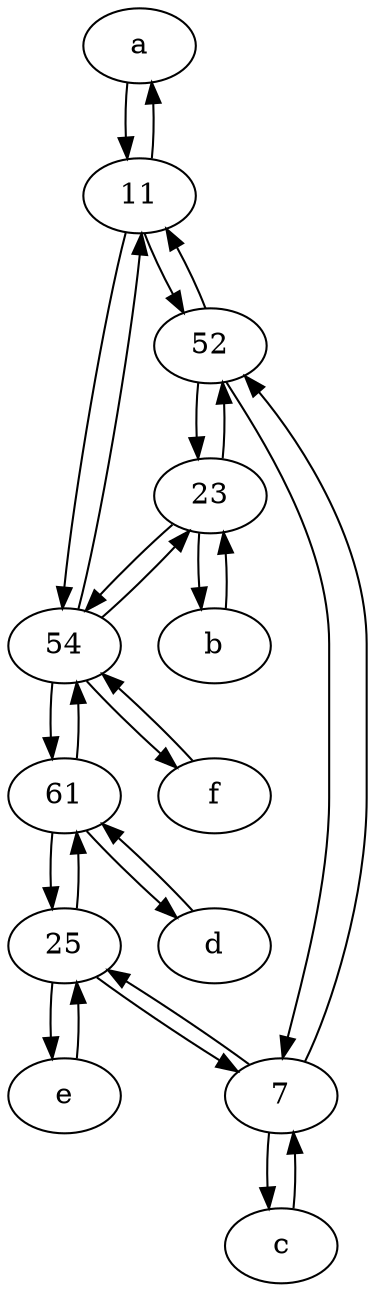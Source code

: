 digraph  {
	a [pos="40,10!"];
	23;
	61;
	25;
	7;
	11;
	e [pos="30,50!"];
	54;
	f [pos="15,45!"];
	52;
	c [pos="20,10!"];
	b [pos="50,20!"];
	d [pos="20,30!"];
	54 -> f;
	54 -> 61;
	25 -> 7;
	52 -> 11;
	52 -> 7;
	61 -> 25;
	e -> 25;
	61 -> d;
	11 -> 52;
	11 -> a;
	7 -> 52;
	7 -> 25;
	f -> 54;
	23 -> 52;
	61 -> 54;
	54 -> 11;
	a -> 11;
	b -> 23;
	c -> 7;
	25 -> 61;
	d -> 61;
	11 -> 54;
	7 -> c;
	23 -> b;
	52 -> 23;
	23 -> 54;
	54 -> 23;
	25 -> e;

	}